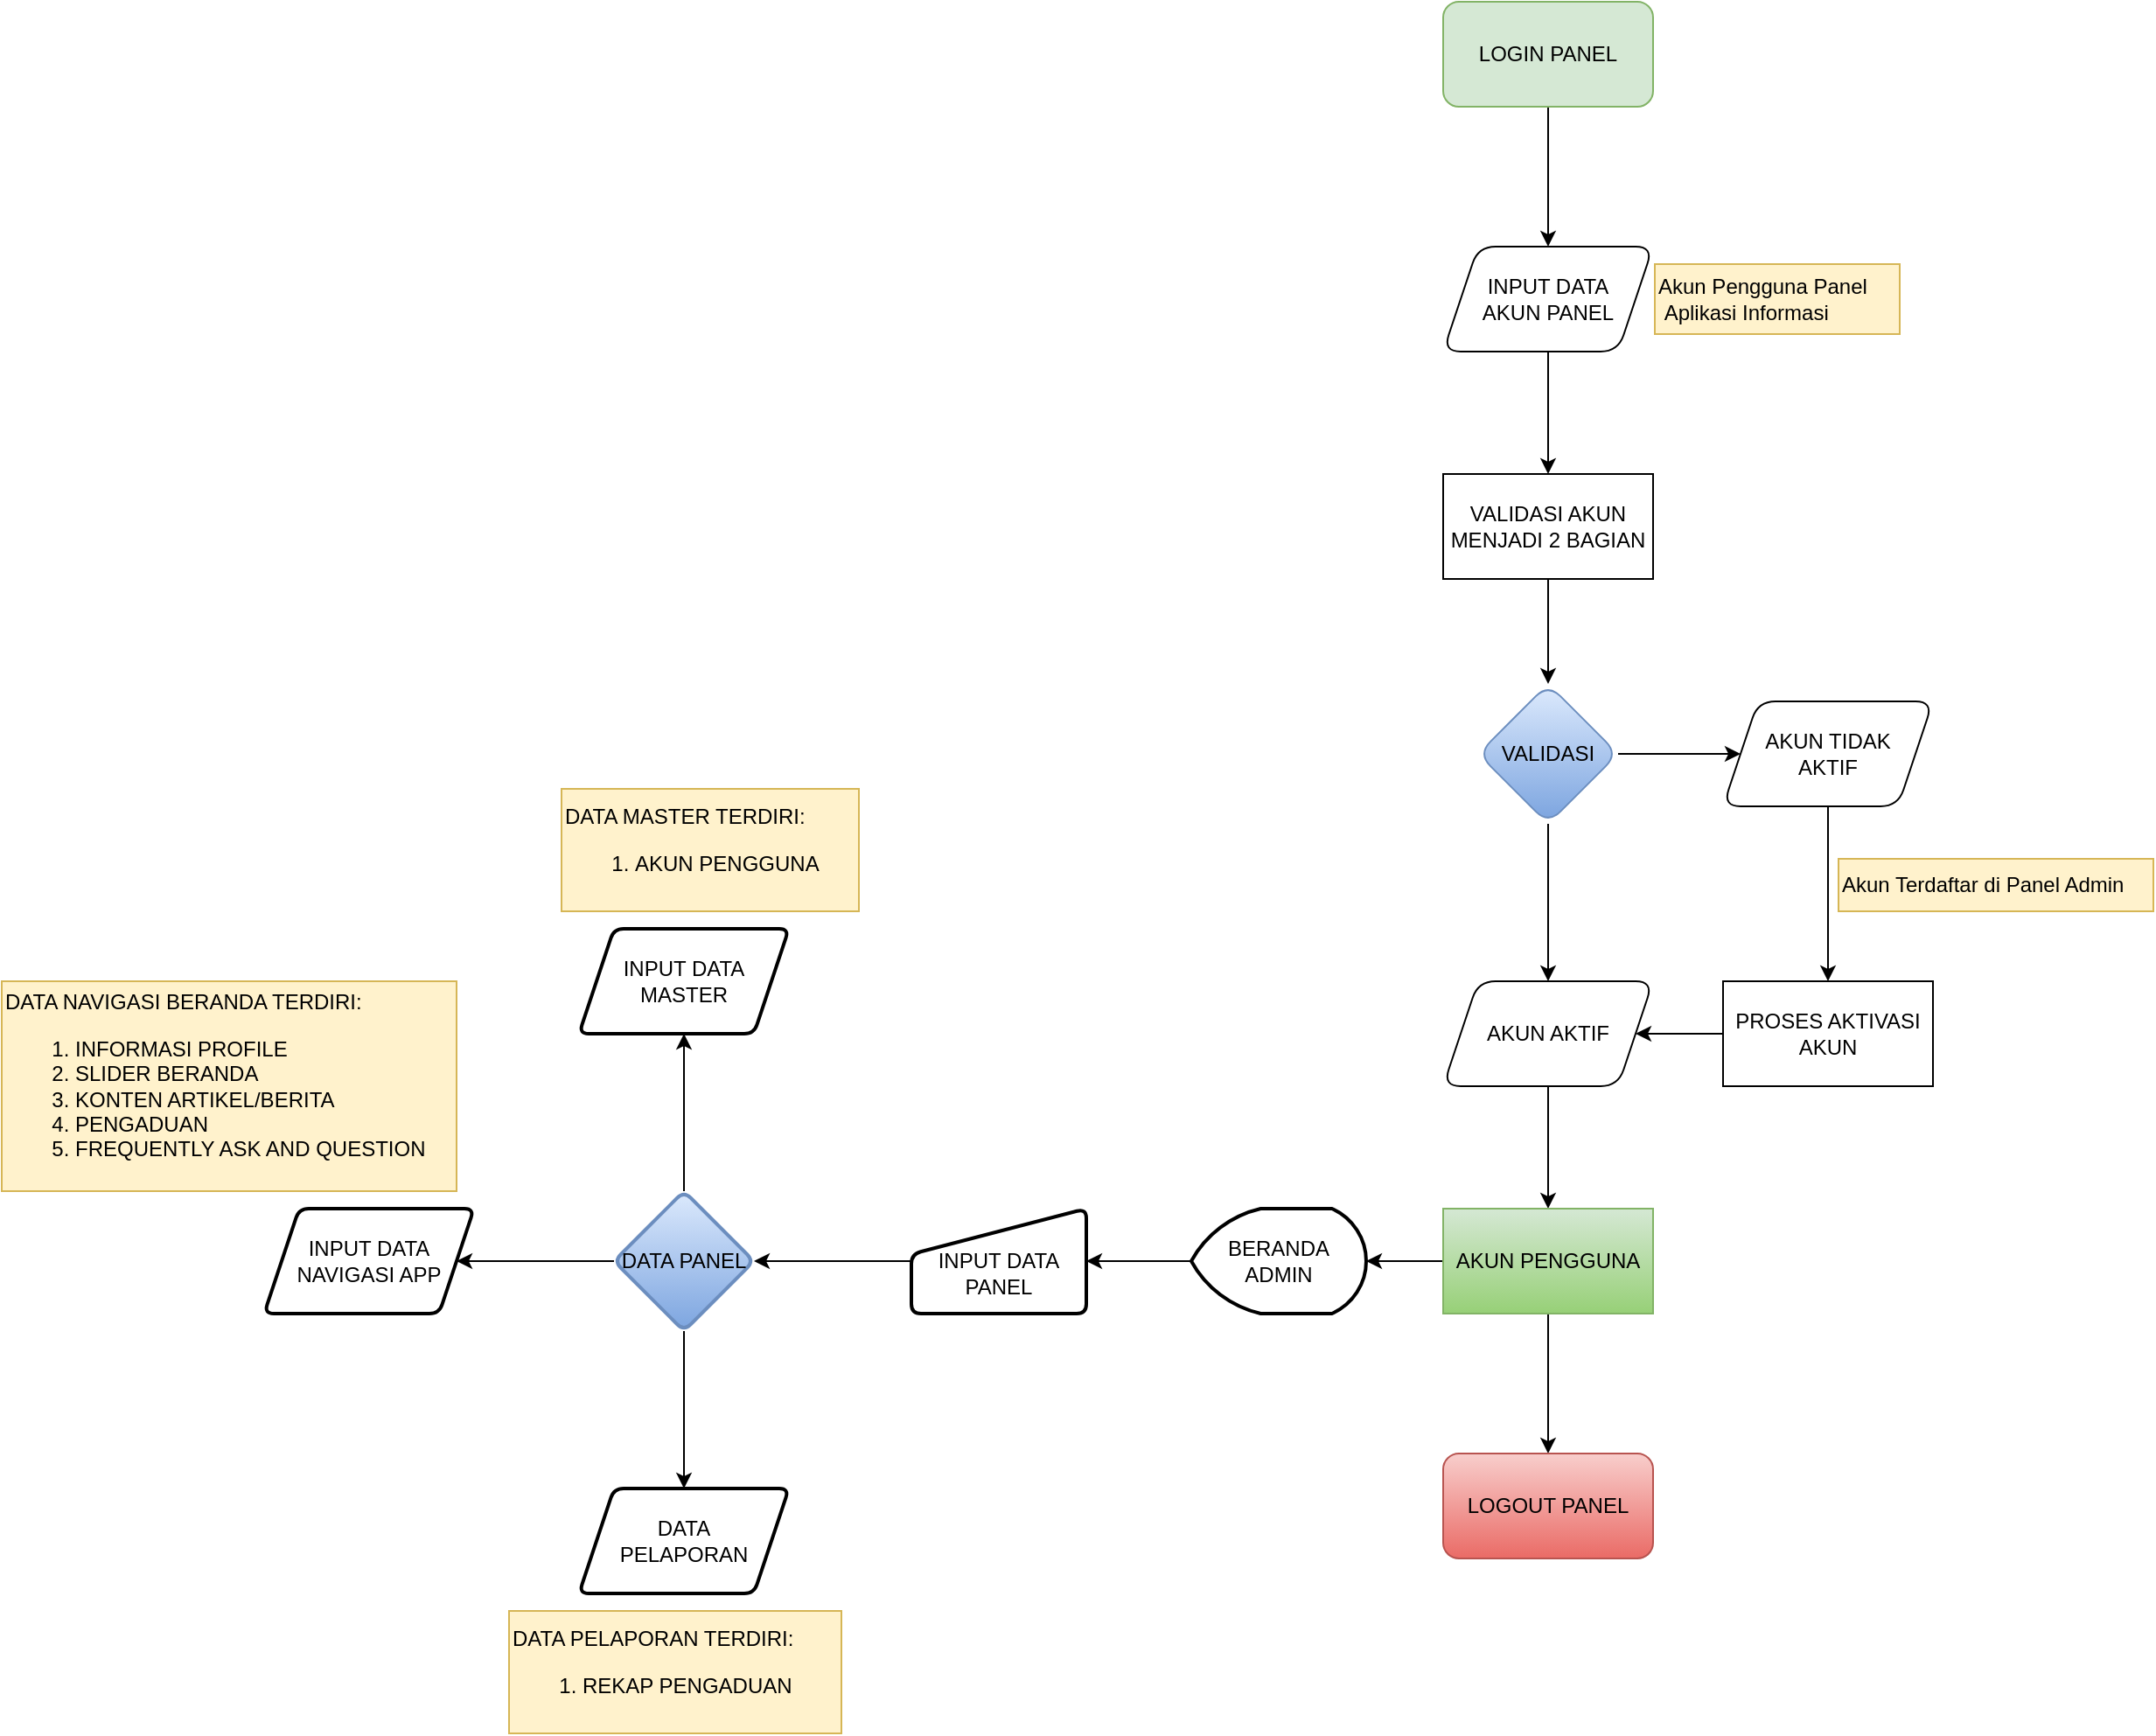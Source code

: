 <mxfile version="21.3.8" type="github">
  <diagram id="C5RBs43oDa-KdzZeNtuy" name="Page-1">
    <mxGraphModel dx="3215" dy="1490" grid="1" gridSize="10" guides="1" tooltips="1" connect="1" arrows="1" fold="1" page="1" pageScale="1" pageWidth="827" pageHeight="1169" background="#ffffff" math="0" shadow="0">
      <root>
        <mxCell id="WIyWlLk6GJQsqaUBKTNV-0" />
        <mxCell id="WIyWlLk6GJQsqaUBKTNV-1" parent="WIyWlLk6GJQsqaUBKTNV-0" />
        <mxCell id="E0G3cQi8CWf1ikZbhB0M-4" value="" style="edgeStyle=orthogonalEdgeStyle;rounded=0;orthogonalLoop=1;jettySize=auto;html=1;" edge="1" parent="WIyWlLk6GJQsqaUBKTNV-1" source="E0G3cQi8CWf1ikZbhB0M-0" target="E0G3cQi8CWf1ikZbhB0M-3">
          <mxGeometry relative="1" as="geometry" />
        </mxCell>
        <mxCell id="E0G3cQi8CWf1ikZbhB0M-0" value="LOGIN PANEL" style="rounded=1;whiteSpace=wrap;html=1;fillColor=#d5e8d4;strokeColor=#82b366;" vertex="1" parent="WIyWlLk6GJQsqaUBKTNV-1">
          <mxGeometry x="354" y="60" width="120" height="60" as="geometry" />
        </mxCell>
        <mxCell id="E0G3cQi8CWf1ikZbhB0M-10" value="" style="edgeStyle=orthogonalEdgeStyle;rounded=0;orthogonalLoop=1;jettySize=auto;html=1;" edge="1" parent="WIyWlLk6GJQsqaUBKTNV-1" source="E0G3cQi8CWf1ikZbhB0M-3" target="E0G3cQi8CWf1ikZbhB0M-9">
          <mxGeometry relative="1" as="geometry" />
        </mxCell>
        <mxCell id="E0G3cQi8CWf1ikZbhB0M-3" value="INPUT DATA&lt;br&gt;AKUN PANEL" style="shape=parallelogram;perimeter=parallelogramPerimeter;whiteSpace=wrap;html=1;fixedSize=1;rounded=1;" vertex="1" parent="WIyWlLk6GJQsqaUBKTNV-1">
          <mxGeometry x="354" y="200" width="120" height="60" as="geometry" />
        </mxCell>
        <mxCell id="E0G3cQi8CWf1ikZbhB0M-8" value="" style="edgeStyle=orthogonalEdgeStyle;rounded=0;orthogonalLoop=1;jettySize=auto;html=1;" edge="1" parent="WIyWlLk6GJQsqaUBKTNV-1" source="E0G3cQi8CWf1ikZbhB0M-5" target="E0G3cQi8CWf1ikZbhB0M-7">
          <mxGeometry relative="1" as="geometry" />
        </mxCell>
        <mxCell id="E0G3cQi8CWf1ikZbhB0M-15" value="" style="edgeStyle=orthogonalEdgeStyle;rounded=0;orthogonalLoop=1;jettySize=auto;html=1;" edge="1" parent="WIyWlLk6GJQsqaUBKTNV-1" source="E0G3cQi8CWf1ikZbhB0M-5" target="E0G3cQi8CWf1ikZbhB0M-14">
          <mxGeometry relative="1" as="geometry" />
        </mxCell>
        <mxCell id="E0G3cQi8CWf1ikZbhB0M-5" value="VALIDASI" style="rhombus;whiteSpace=wrap;html=1;rounded=1;fillColor=#dae8fc;gradientColor=#7ea6e0;strokeColor=#6c8ebf;" vertex="1" parent="WIyWlLk6GJQsqaUBKTNV-1">
          <mxGeometry x="374" y="450" width="80" height="80" as="geometry" />
        </mxCell>
        <mxCell id="E0G3cQi8CWf1ikZbhB0M-13" style="edgeStyle=orthogonalEdgeStyle;rounded=0;orthogonalLoop=1;jettySize=auto;html=1;entryX=0.5;entryY=0;entryDx=0;entryDy=0;" edge="1" parent="WIyWlLk6GJQsqaUBKTNV-1" source="E0G3cQi8CWf1ikZbhB0M-7" target="E0G3cQi8CWf1ikZbhB0M-12">
          <mxGeometry relative="1" as="geometry" />
        </mxCell>
        <mxCell id="E0G3cQi8CWf1ikZbhB0M-7" value="AKUN TIDAK&lt;br&gt;AKTIF" style="shape=parallelogram;perimeter=parallelogramPerimeter;whiteSpace=wrap;html=1;fixedSize=1;rounded=1;" vertex="1" parent="WIyWlLk6GJQsqaUBKTNV-1">
          <mxGeometry x="514" y="460" width="120" height="60" as="geometry" />
        </mxCell>
        <mxCell id="E0G3cQi8CWf1ikZbhB0M-11" style="edgeStyle=orthogonalEdgeStyle;rounded=0;orthogonalLoop=1;jettySize=auto;html=1;" edge="1" parent="WIyWlLk6GJQsqaUBKTNV-1" source="E0G3cQi8CWf1ikZbhB0M-9" target="E0G3cQi8CWf1ikZbhB0M-5">
          <mxGeometry relative="1" as="geometry" />
        </mxCell>
        <mxCell id="E0G3cQi8CWf1ikZbhB0M-9" value="VALIDASI AKUN MENJADI 2 BAGIAN" style="rounded=0;whiteSpace=wrap;html=1;" vertex="1" parent="WIyWlLk6GJQsqaUBKTNV-1">
          <mxGeometry x="354" y="330" width="120" height="60" as="geometry" />
        </mxCell>
        <mxCell id="E0G3cQi8CWf1ikZbhB0M-16" value="" style="edgeStyle=orthogonalEdgeStyle;rounded=0;orthogonalLoop=1;jettySize=auto;html=1;" edge="1" parent="WIyWlLk6GJQsqaUBKTNV-1" source="E0G3cQi8CWf1ikZbhB0M-12" target="E0G3cQi8CWf1ikZbhB0M-14">
          <mxGeometry relative="1" as="geometry" />
        </mxCell>
        <mxCell id="E0G3cQi8CWf1ikZbhB0M-12" value="PROSES AKTIVASI&lt;br&gt;AKUN" style="rounded=0;whiteSpace=wrap;html=1;" vertex="1" parent="WIyWlLk6GJQsqaUBKTNV-1">
          <mxGeometry x="514" y="620" width="120" height="60" as="geometry" />
        </mxCell>
        <mxCell id="E0G3cQi8CWf1ikZbhB0M-18" style="edgeStyle=orthogonalEdgeStyle;rounded=0;orthogonalLoop=1;jettySize=auto;html=1;entryX=0.5;entryY=0;entryDx=0;entryDy=0;" edge="1" parent="WIyWlLk6GJQsqaUBKTNV-1" source="E0G3cQi8CWf1ikZbhB0M-14" target="E0G3cQi8CWf1ikZbhB0M-17">
          <mxGeometry relative="1" as="geometry" />
        </mxCell>
        <mxCell id="E0G3cQi8CWf1ikZbhB0M-14" value="AKUN AKTIF" style="shape=parallelogram;perimeter=parallelogramPerimeter;whiteSpace=wrap;html=1;fixedSize=1;rounded=1;" vertex="1" parent="WIyWlLk6GJQsqaUBKTNV-1">
          <mxGeometry x="354" y="620" width="120" height="60" as="geometry" />
        </mxCell>
        <mxCell id="E0G3cQi8CWf1ikZbhB0M-20" value="" style="edgeStyle=orthogonalEdgeStyle;rounded=0;orthogonalLoop=1;jettySize=auto;html=1;" edge="1" parent="WIyWlLk6GJQsqaUBKTNV-1" source="E0G3cQi8CWf1ikZbhB0M-17" target="E0G3cQi8CWf1ikZbhB0M-19">
          <mxGeometry relative="1" as="geometry" />
        </mxCell>
        <mxCell id="E0G3cQi8CWf1ikZbhB0M-38" value="" style="edgeStyle=orthogonalEdgeStyle;rounded=0;orthogonalLoop=1;jettySize=auto;html=1;" edge="1" parent="WIyWlLk6GJQsqaUBKTNV-1" source="E0G3cQi8CWf1ikZbhB0M-17" target="E0G3cQi8CWf1ikZbhB0M-37">
          <mxGeometry relative="1" as="geometry" />
        </mxCell>
        <mxCell id="E0G3cQi8CWf1ikZbhB0M-17" value="AKUN PENGGUNA" style="rounded=0;whiteSpace=wrap;html=1;fillColor=#d5e8d4;gradientColor=#97d077;strokeColor=#82b366;" vertex="1" parent="WIyWlLk6GJQsqaUBKTNV-1">
          <mxGeometry x="354" y="750" width="120" height="60" as="geometry" />
        </mxCell>
        <mxCell id="E0G3cQi8CWf1ikZbhB0M-22" value="" style="edgeStyle=orthogonalEdgeStyle;rounded=0;orthogonalLoop=1;jettySize=auto;html=1;" edge="1" parent="WIyWlLk6GJQsqaUBKTNV-1" source="E0G3cQi8CWf1ikZbhB0M-19" target="E0G3cQi8CWf1ikZbhB0M-21">
          <mxGeometry relative="1" as="geometry" />
        </mxCell>
        <mxCell id="E0G3cQi8CWf1ikZbhB0M-19" value="BERANDA ADMIN" style="strokeWidth=2;html=1;shape=mxgraph.flowchart.display;whiteSpace=wrap;fontStyle=0" vertex="1" parent="WIyWlLk6GJQsqaUBKTNV-1">
          <mxGeometry x="210" y="750" width="100" height="60" as="geometry" />
        </mxCell>
        <mxCell id="E0G3cQi8CWf1ikZbhB0M-24" value="" style="edgeStyle=orthogonalEdgeStyle;rounded=0;orthogonalLoop=1;jettySize=auto;html=1;" edge="1" parent="WIyWlLk6GJQsqaUBKTNV-1" source="E0G3cQi8CWf1ikZbhB0M-21" target="E0G3cQi8CWf1ikZbhB0M-23">
          <mxGeometry relative="1" as="geometry" />
        </mxCell>
        <mxCell id="E0G3cQi8CWf1ikZbhB0M-21" value="&lt;br&gt;INPUT DATA PANEL" style="html=1;strokeWidth=2;shape=manualInput;whiteSpace=wrap;rounded=1;size=26;arcSize=11;" vertex="1" parent="WIyWlLk6GJQsqaUBKTNV-1">
          <mxGeometry x="50" y="750" width="100" height="60" as="geometry" />
        </mxCell>
        <mxCell id="E0G3cQi8CWf1ikZbhB0M-27" value="" style="edgeStyle=orthogonalEdgeStyle;rounded=0;orthogonalLoop=1;jettySize=auto;html=1;" edge="1" parent="WIyWlLk6GJQsqaUBKTNV-1" source="E0G3cQi8CWf1ikZbhB0M-23" target="E0G3cQi8CWf1ikZbhB0M-26">
          <mxGeometry relative="1" as="geometry" />
        </mxCell>
        <mxCell id="E0G3cQi8CWf1ikZbhB0M-29" value="" style="edgeStyle=orthogonalEdgeStyle;rounded=0;orthogonalLoop=1;jettySize=auto;html=1;" edge="1" parent="WIyWlLk6GJQsqaUBKTNV-1" source="E0G3cQi8CWf1ikZbhB0M-23" target="E0G3cQi8CWf1ikZbhB0M-28">
          <mxGeometry relative="1" as="geometry" />
        </mxCell>
        <mxCell id="E0G3cQi8CWf1ikZbhB0M-31" value="" style="edgeStyle=orthogonalEdgeStyle;rounded=0;orthogonalLoop=1;jettySize=auto;html=1;" edge="1" parent="WIyWlLk6GJQsqaUBKTNV-1" source="E0G3cQi8CWf1ikZbhB0M-23" target="E0G3cQi8CWf1ikZbhB0M-30">
          <mxGeometry relative="1" as="geometry" />
        </mxCell>
        <mxCell id="E0G3cQi8CWf1ikZbhB0M-23" value="DATA PANEL" style="rhombus;whiteSpace=wrap;html=1;strokeWidth=2;rounded=1;arcSize=11;fillColor=#dae8fc;gradientColor=#7ea6e0;strokeColor=#6c8ebf;" vertex="1" parent="WIyWlLk6GJQsqaUBKTNV-1">
          <mxGeometry x="-120" y="740" width="80" height="80" as="geometry" />
        </mxCell>
        <mxCell id="E0G3cQi8CWf1ikZbhB0M-26" value="INPUT DATA MASTER" style="shape=parallelogram;perimeter=parallelogramPerimeter;whiteSpace=wrap;html=1;fixedSize=1;strokeWidth=2;rounded=1;arcSize=11;" vertex="1" parent="WIyWlLk6GJQsqaUBKTNV-1">
          <mxGeometry x="-140" y="590" width="120" height="60" as="geometry" />
        </mxCell>
        <mxCell id="E0G3cQi8CWf1ikZbhB0M-28" value="INPUT DATA NAVIGASI APP" style="shape=parallelogram;perimeter=parallelogramPerimeter;whiteSpace=wrap;html=1;fixedSize=1;strokeWidth=2;rounded=1;arcSize=11;" vertex="1" parent="WIyWlLk6GJQsqaUBKTNV-1">
          <mxGeometry x="-320" y="750" width="120" height="60" as="geometry" />
        </mxCell>
        <mxCell id="E0G3cQi8CWf1ikZbhB0M-30" value="DATA&lt;br&gt;PELAPORAN" style="shape=parallelogram;perimeter=parallelogramPerimeter;whiteSpace=wrap;html=1;fixedSize=1;strokeWidth=2;rounded=1;arcSize=11;" vertex="1" parent="WIyWlLk6GJQsqaUBKTNV-1">
          <mxGeometry x="-140" y="910" width="120" height="60" as="geometry" />
        </mxCell>
        <mxCell id="E0G3cQi8CWf1ikZbhB0M-32" value="&lt;div style=&quot;&quot;&gt;DATA MASTER TERDIRI:&lt;/div&gt;&lt;div style=&quot;&quot;&gt;&lt;ol&gt;&lt;li&gt;AKUN PENGGUNA&lt;/li&gt;&lt;/ol&gt;&lt;/div&gt;" style="text;html=1;align=left;verticalAlign=middle;resizable=0;points=[];autosize=1;strokeColor=#d6b656;fillColor=#fff2cc;" vertex="1" parent="WIyWlLk6GJQsqaUBKTNV-1">
          <mxGeometry x="-150" y="510" width="170" height="70" as="geometry" />
        </mxCell>
        <mxCell id="E0G3cQi8CWf1ikZbhB0M-33" value="&lt;div style=&quot;&quot;&gt;&lt;div&gt;DATA NAVIGASI BERANDA TERDIRI:&lt;/div&gt;&lt;div&gt;&lt;ol&gt;&lt;li&gt;INFORMASI PROFILE&lt;/li&gt;&lt;li&gt;SLIDER BERANDA&lt;/li&gt;&lt;li&gt;KONTEN ARTIKEL/BERITA&lt;/li&gt;&lt;li&gt;PENGADUAN&lt;/li&gt;&lt;li&gt;FREQUENTLY ASK AND QUESTION&lt;/li&gt;&lt;/ol&gt;&lt;/div&gt;&lt;/div&gt;" style="text;html=1;align=left;verticalAlign=middle;resizable=0;points=[];autosize=1;strokeColor=#d6b656;fillColor=#fff2cc;" vertex="1" parent="WIyWlLk6GJQsqaUBKTNV-1">
          <mxGeometry x="-470" y="620" width="260" height="120" as="geometry" />
        </mxCell>
        <mxCell id="E0G3cQi8CWf1ikZbhB0M-34" value="&lt;div style=&quot;&quot;&gt;DATA PELAPORAN TERDIRI:&lt;/div&gt;&lt;div style=&quot;&quot;&gt;&lt;ol&gt;&lt;li&gt;REKAP PENGADUAN&amp;nbsp;&lt;/li&gt;&lt;/ol&gt;&lt;/div&gt;" style="text;html=1;align=left;verticalAlign=middle;resizable=0;points=[];autosize=1;strokeColor=#d6b656;fillColor=#fff2cc;" vertex="1" parent="WIyWlLk6GJQsqaUBKTNV-1">
          <mxGeometry x="-180" y="980" width="190" height="70" as="geometry" />
        </mxCell>
        <mxCell id="E0G3cQi8CWf1ikZbhB0M-37" value="LOGOUT PANEL" style="rounded=1;whiteSpace=wrap;html=1;fillColor=#f8cecc;gradientColor=#ea6b66;strokeColor=#b85450;" vertex="1" parent="WIyWlLk6GJQsqaUBKTNV-1">
          <mxGeometry x="354" y="890" width="120" height="60" as="geometry" />
        </mxCell>
        <mxCell id="E0G3cQi8CWf1ikZbhB0M-39" value="Akun Pengguna Panel&lt;br&gt;&amp;nbsp;Aplikasi Informasi" style="text;html=1;align=left;verticalAlign=middle;resizable=0;points=[];autosize=1;strokeColor=#d6b656;fillColor=#fff2cc;" vertex="1" parent="WIyWlLk6GJQsqaUBKTNV-1">
          <mxGeometry x="475" y="210" width="140" height="40" as="geometry" />
        </mxCell>
        <mxCell id="E0G3cQi8CWf1ikZbhB0M-40" value="Akun Terdaftar di Panel Admin" style="text;html=1;align=left;verticalAlign=middle;resizable=0;points=[];autosize=1;strokeColor=#d6b656;fillColor=#fff2cc;" vertex="1" parent="WIyWlLk6GJQsqaUBKTNV-1">
          <mxGeometry x="580" y="550" width="180" height="30" as="geometry" />
        </mxCell>
      </root>
    </mxGraphModel>
  </diagram>
</mxfile>
